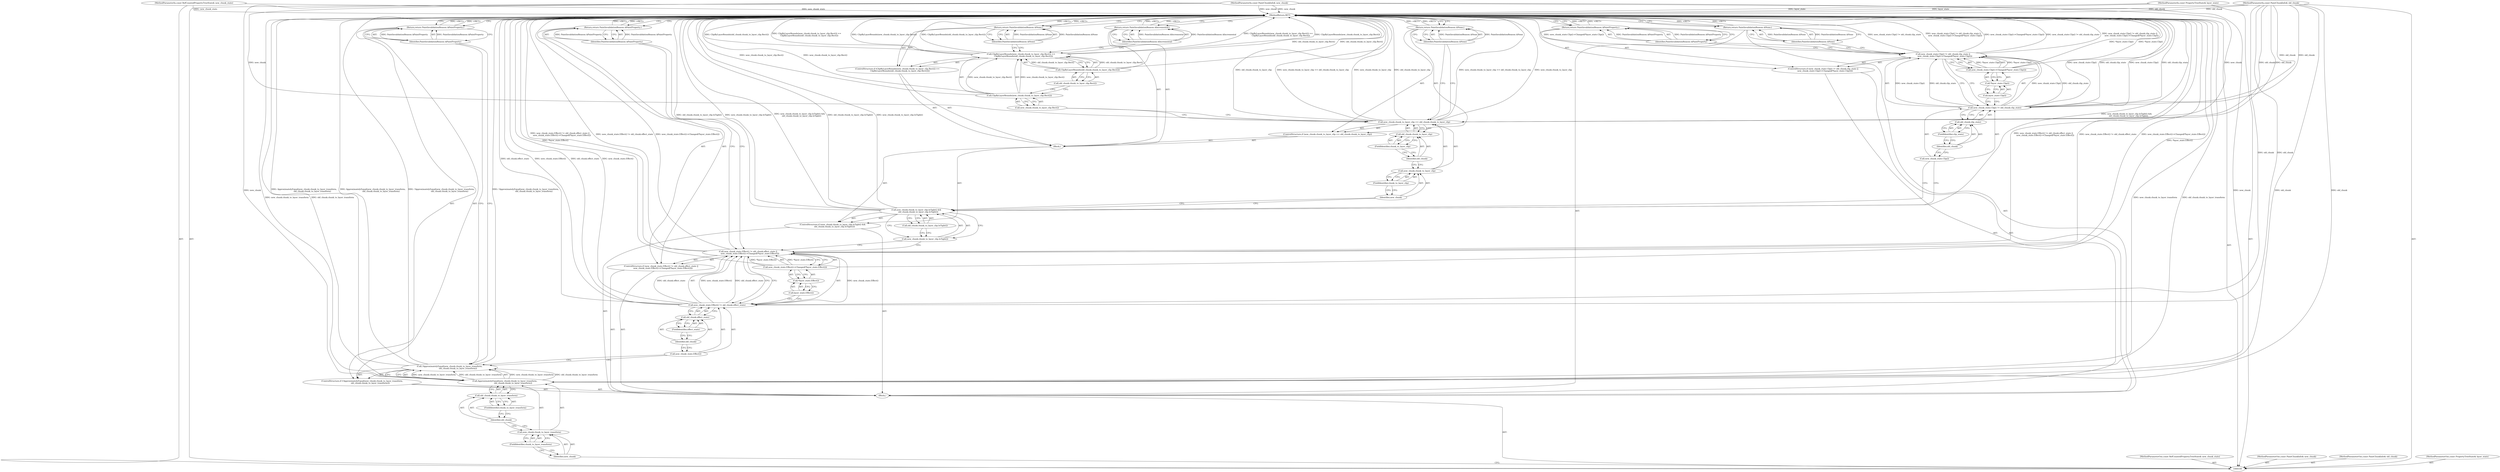 digraph "1_Chrome_f911e11e7f6b5c0d6f5ee694a9871de6619889f7_19" {
"1000168" [label="(MethodReturn,RET)"];
"1000117" [label="(ControlStructure,if (new_chunk_state.Effect() != old_chunk.effect_state ||\n      new_chunk_state.Effect()->Changed(*layer_state.Effect())))"];
"1000121" [label="(Call,old_chunk.effect_state)"];
"1000122" [label="(Identifier,old_chunk)"];
"1000123" [label="(FieldIdentifier,effect_state)"];
"1000118" [label="(Call,new_chunk_state.Effect() != old_chunk.effect_state ||\n      new_chunk_state.Effect()->Changed(*layer_state.Effect()))"];
"1000119" [label="(Call,new_chunk_state.Effect() != old_chunk.effect_state)"];
"1000120" [label="(Call,new_chunk_state.Effect())"];
"1000125" [label="(Call,*layer_state.Effect())"];
"1000126" [label="(Call,layer_state.Effect())"];
"1000124" [label="(Call,new_chunk_state.Effect()->Changed(*layer_state.Effect()))"];
"1000128" [label="(Identifier,PaintInvalidationReason::kPaintProperty)"];
"1000127" [label="(Return,return PaintInvalidationReason::kPaintProperty;)"];
"1000129" [label="(ControlStructure,if (new_chunk.chunk_to_layer_clip.IsTight() &&\n      old_chunk.chunk_to_layer_clip.IsTight()))"];
"1000130" [label="(Call,new_chunk.chunk_to_layer_clip.IsTight() &&\n      old_chunk.chunk_to_layer_clip.IsTight())"];
"1000131" [label="(Call,new_chunk.chunk_to_layer_clip.IsTight())"];
"1000133" [label="(Block,)"];
"1000132" [label="(Call,old_chunk.chunk_to_layer_clip.IsTight())"];
"1000138" [label="(FieldIdentifier,chunk_to_layer_clip)"];
"1000134" [label="(ControlStructure,if (new_chunk.chunk_to_layer_clip == old_chunk.chunk_to_layer_clip))"];
"1000139" [label="(Call,old_chunk.chunk_to_layer_clip)"];
"1000140" [label="(Identifier,old_chunk)"];
"1000141" [label="(FieldIdentifier,chunk_to_layer_clip)"];
"1000135" [label="(Call,new_chunk.chunk_to_layer_clip == old_chunk.chunk_to_layer_clip)"];
"1000136" [label="(Call,new_chunk.chunk_to_layer_clip)"];
"1000137" [label="(Identifier,new_chunk)"];
"1000143" [label="(Identifier,PaintInvalidationReason::kNone)"];
"1000142" [label="(Return,return PaintInvalidationReason::kNone;)"];
"1000147" [label="(Call,new_chunk.chunk_to_layer_clip.Rect())"];
"1000144" [label="(ControlStructure,if (ClipByLayerBounds(new_chunk.chunk_to_layer_clip.Rect()) ==\n        ClipByLayerBounds(old_chunk.chunk_to_layer_clip.Rect())))"];
"1000145" [label="(Call,ClipByLayerBounds(new_chunk.chunk_to_layer_clip.Rect()) ==\n        ClipByLayerBounds(old_chunk.chunk_to_layer_clip.Rect()))"];
"1000146" [label="(Call,ClipByLayerBounds(new_chunk.chunk_to_layer_clip.Rect()))"];
"1000149" [label="(Call,old_chunk.chunk_to_layer_clip.Rect())"];
"1000148" [label="(Call,ClipByLayerBounds(old_chunk.chunk_to_layer_clip.Rect()))"];
"1000101" [label="(MethodParameterIn,const RefCountedPropertyTreeState& new_chunk_state)"];
"1000250" [label="(MethodParameterOut,const RefCountedPropertyTreeState& new_chunk_state)"];
"1000151" [label="(Identifier,PaintInvalidationReason::kNone)"];
"1000150" [label="(Return,return PaintInvalidationReason::kNone;)"];
"1000153" [label="(Identifier,PaintInvalidationReason::kIncremental)"];
"1000152" [label="(Return,return PaintInvalidationReason::kIncremental;)"];
"1000154" [label="(ControlStructure,if (new_chunk_state.Clip() != old_chunk.clip_state ||\n      new_chunk_state.Clip()->Changed(*layer_state.Clip())))"];
"1000158" [label="(Call,old_chunk.clip_state)"];
"1000159" [label="(Identifier,old_chunk)"];
"1000160" [label="(FieldIdentifier,clip_state)"];
"1000155" [label="(Call,new_chunk_state.Clip() != old_chunk.clip_state ||\n      new_chunk_state.Clip()->Changed(*layer_state.Clip()))"];
"1000156" [label="(Call,new_chunk_state.Clip() != old_chunk.clip_state)"];
"1000157" [label="(Call,new_chunk_state.Clip())"];
"1000162" [label="(Call,*layer_state.Clip())"];
"1000163" [label="(Call,layer_state.Clip())"];
"1000161" [label="(Call,new_chunk_state.Clip()->Changed(*layer_state.Clip()))"];
"1000165" [label="(Identifier,PaintInvalidationReason::kPaintProperty)"];
"1000164" [label="(Return,return PaintInvalidationReason::kPaintProperty;)"];
"1000166" [label="(Return,return PaintInvalidationReason::kNone;)"];
"1000167" [label="(Identifier,PaintInvalidationReason::kNone)"];
"1000102" [label="(MethodParameterIn,const PaintChunkInfo& new_chunk)"];
"1000251" [label="(MethodParameterOut,const PaintChunkInfo& new_chunk)"];
"1000103" [label="(MethodParameterIn,const PaintChunkInfo& old_chunk)"];
"1000252" [label="(MethodParameterOut,const PaintChunkInfo& old_chunk)"];
"1000105" [label="(Block,)"];
"1000104" [label="(MethodParameterIn,const PropertyTreeState& layer_state)"];
"1000253" [label="(MethodParameterOut,const PropertyTreeState& layer_state)"];
"1000106" [label="(ControlStructure,if (!ApproximatelyEqual(new_chunk.chunk_to_layer_transform,\n                          old_chunk.chunk_to_layer_transform)))"];
"1000109" [label="(Call,new_chunk.chunk_to_layer_transform)"];
"1000110" [label="(Identifier,new_chunk)"];
"1000111" [label="(FieldIdentifier,chunk_to_layer_transform)"];
"1000107" [label="(Call,!ApproximatelyEqual(new_chunk.chunk_to_layer_transform,\n                          old_chunk.chunk_to_layer_transform))"];
"1000108" [label="(Call,ApproximatelyEqual(new_chunk.chunk_to_layer_transform,\n                          old_chunk.chunk_to_layer_transform))"];
"1000112" [label="(Call,old_chunk.chunk_to_layer_transform)"];
"1000113" [label="(Identifier,old_chunk)"];
"1000114" [label="(FieldIdentifier,chunk_to_layer_transform)"];
"1000116" [label="(Identifier,PaintInvalidationReason::kPaintProperty)"];
"1000115" [label="(Return,return PaintInvalidationReason::kPaintProperty;)"];
"1000168" -> "1000100"  [label="AST: "];
"1000168" -> "1000115"  [label="CFG: "];
"1000168" -> "1000127"  [label="CFG: "];
"1000168" -> "1000142"  [label="CFG: "];
"1000168" -> "1000150"  [label="CFG: "];
"1000168" -> "1000152"  [label="CFG: "];
"1000168" -> "1000164"  [label="CFG: "];
"1000168" -> "1000166"  [label="CFG: "];
"1000152" -> "1000168"  [label="DDG: <RET>"];
"1000127" -> "1000168"  [label="DDG: <RET>"];
"1000124" -> "1000168"  [label="DDG: *layer_state.Effect()"];
"1000107" -> "1000168"  [label="DDG: ApproximatelyEqual(new_chunk.chunk_to_layer_transform,\n                          old_chunk.chunk_to_layer_transform)"];
"1000107" -> "1000168"  [label="DDG: !ApproximatelyEqual(new_chunk.chunk_to_layer_transform,\n                          old_chunk.chunk_to_layer_transform)"];
"1000156" -> "1000168"  [label="DDG: new_chunk_state.Clip()"];
"1000156" -> "1000168"  [label="DDG: old_chunk.clip_state"];
"1000104" -> "1000168"  [label="DDG: layer_state"];
"1000119" -> "1000168"  [label="DDG: old_chunk.effect_state"];
"1000119" -> "1000168"  [label="DDG: new_chunk_state.Effect()"];
"1000118" -> "1000168"  [label="DDG: new_chunk_state.Effect() != old_chunk.effect_state ||\n      new_chunk_state.Effect()->Changed(*layer_state.Effect())"];
"1000118" -> "1000168"  [label="DDG: new_chunk_state.Effect() != old_chunk.effect_state"];
"1000118" -> "1000168"  [label="DDG: new_chunk_state.Effect()->Changed(*layer_state.Effect())"];
"1000155" -> "1000168"  [label="DDG: new_chunk_state.Clip() != old_chunk.clip_state"];
"1000155" -> "1000168"  [label="DDG: new_chunk_state.Clip() != old_chunk.clip_state ||\n      new_chunk_state.Clip()->Changed(*layer_state.Clip())"];
"1000155" -> "1000168"  [label="DDG: new_chunk_state.Clip()->Changed(*layer_state.Clip())"];
"1000108" -> "1000168"  [label="DDG: new_chunk.chunk_to_layer_transform"];
"1000108" -> "1000168"  [label="DDG: old_chunk.chunk_to_layer_transform"];
"1000130" -> "1000168"  [label="DDG: new_chunk.chunk_to_layer_clip.IsTight() &&\n      old_chunk.chunk_to_layer_clip.IsTight()"];
"1000130" -> "1000168"  [label="DDG: old_chunk.chunk_to_layer_clip.IsTight()"];
"1000130" -> "1000168"  [label="DDG: new_chunk.chunk_to_layer_clip.IsTight()"];
"1000135" -> "1000168"  [label="DDG: old_chunk.chunk_to_layer_clip"];
"1000135" -> "1000168"  [label="DDG: new_chunk.chunk_to_layer_clip == old_chunk.chunk_to_layer_clip"];
"1000135" -> "1000168"  [label="DDG: new_chunk.chunk_to_layer_clip"];
"1000103" -> "1000168"  [label="DDG: old_chunk"];
"1000148" -> "1000168"  [label="DDG: old_chunk.chunk_to_layer_clip.Rect()"];
"1000145" -> "1000168"  [label="DDG: ClipByLayerBounds(old_chunk.chunk_to_layer_clip.Rect())"];
"1000145" -> "1000168"  [label="DDG: ClipByLayerBounds(new_chunk.chunk_to_layer_clip.Rect()) ==\n        ClipByLayerBounds(old_chunk.chunk_to_layer_clip.Rect())"];
"1000145" -> "1000168"  [label="DDG: ClipByLayerBounds(new_chunk.chunk_to_layer_clip.Rect())"];
"1000102" -> "1000168"  [label="DDG: new_chunk"];
"1000101" -> "1000168"  [label="DDG: new_chunk_state"];
"1000161" -> "1000168"  [label="DDG: *layer_state.Clip()"];
"1000146" -> "1000168"  [label="DDG: new_chunk.chunk_to_layer_clip.Rect()"];
"1000142" -> "1000168"  [label="DDG: <RET>"];
"1000166" -> "1000168"  [label="DDG: <RET>"];
"1000164" -> "1000168"  [label="DDG: <RET>"];
"1000115" -> "1000168"  [label="DDG: <RET>"];
"1000150" -> "1000168"  [label="DDG: <RET>"];
"1000117" -> "1000105"  [label="AST: "];
"1000118" -> "1000117"  [label="AST: "];
"1000127" -> "1000117"  [label="AST: "];
"1000121" -> "1000119"  [label="AST: "];
"1000121" -> "1000123"  [label="CFG: "];
"1000122" -> "1000121"  [label="AST: "];
"1000123" -> "1000121"  [label="AST: "];
"1000119" -> "1000121"  [label="CFG: "];
"1000122" -> "1000121"  [label="AST: "];
"1000122" -> "1000120"  [label="CFG: "];
"1000123" -> "1000122"  [label="CFG: "];
"1000123" -> "1000121"  [label="AST: "];
"1000123" -> "1000122"  [label="CFG: "];
"1000121" -> "1000123"  [label="CFG: "];
"1000118" -> "1000117"  [label="AST: "];
"1000118" -> "1000119"  [label="CFG: "];
"1000118" -> "1000124"  [label="CFG: "];
"1000119" -> "1000118"  [label="AST: "];
"1000124" -> "1000118"  [label="AST: "];
"1000128" -> "1000118"  [label="CFG: "];
"1000131" -> "1000118"  [label="CFG: "];
"1000118" -> "1000168"  [label="DDG: new_chunk_state.Effect() != old_chunk.effect_state ||\n      new_chunk_state.Effect()->Changed(*layer_state.Effect())"];
"1000118" -> "1000168"  [label="DDG: new_chunk_state.Effect() != old_chunk.effect_state"];
"1000118" -> "1000168"  [label="DDG: new_chunk_state.Effect()->Changed(*layer_state.Effect())"];
"1000119" -> "1000118"  [label="DDG: new_chunk_state.Effect()"];
"1000119" -> "1000118"  [label="DDG: old_chunk.effect_state"];
"1000124" -> "1000118"  [label="DDG: *layer_state.Effect()"];
"1000119" -> "1000118"  [label="AST: "];
"1000119" -> "1000121"  [label="CFG: "];
"1000120" -> "1000119"  [label="AST: "];
"1000121" -> "1000119"  [label="AST: "];
"1000126" -> "1000119"  [label="CFG: "];
"1000118" -> "1000119"  [label="CFG: "];
"1000119" -> "1000168"  [label="DDG: old_chunk.effect_state"];
"1000119" -> "1000168"  [label="DDG: new_chunk_state.Effect()"];
"1000119" -> "1000118"  [label="DDG: new_chunk_state.Effect()"];
"1000119" -> "1000118"  [label="DDG: old_chunk.effect_state"];
"1000103" -> "1000119"  [label="DDG: old_chunk"];
"1000120" -> "1000119"  [label="AST: "];
"1000120" -> "1000107"  [label="CFG: "];
"1000122" -> "1000120"  [label="CFG: "];
"1000125" -> "1000124"  [label="AST: "];
"1000125" -> "1000126"  [label="CFG: "];
"1000126" -> "1000125"  [label="AST: "];
"1000124" -> "1000125"  [label="CFG: "];
"1000126" -> "1000125"  [label="AST: "];
"1000126" -> "1000119"  [label="CFG: "];
"1000125" -> "1000126"  [label="CFG: "];
"1000124" -> "1000118"  [label="AST: "];
"1000124" -> "1000125"  [label="CFG: "];
"1000125" -> "1000124"  [label="AST: "];
"1000118" -> "1000124"  [label="CFG: "];
"1000124" -> "1000168"  [label="DDG: *layer_state.Effect()"];
"1000124" -> "1000118"  [label="DDG: *layer_state.Effect()"];
"1000128" -> "1000127"  [label="AST: "];
"1000128" -> "1000118"  [label="CFG: "];
"1000127" -> "1000128"  [label="CFG: "];
"1000128" -> "1000127"  [label="DDG: PaintInvalidationReason::kPaintProperty"];
"1000127" -> "1000117"  [label="AST: "];
"1000127" -> "1000128"  [label="CFG: "];
"1000128" -> "1000127"  [label="AST: "];
"1000168" -> "1000127"  [label="CFG: "];
"1000127" -> "1000168"  [label="DDG: <RET>"];
"1000128" -> "1000127"  [label="DDG: PaintInvalidationReason::kPaintProperty"];
"1000129" -> "1000105"  [label="AST: "];
"1000130" -> "1000129"  [label="AST: "];
"1000133" -> "1000129"  [label="AST: "];
"1000130" -> "1000129"  [label="AST: "];
"1000130" -> "1000131"  [label="CFG: "];
"1000130" -> "1000132"  [label="CFG: "];
"1000131" -> "1000130"  [label="AST: "];
"1000132" -> "1000130"  [label="AST: "];
"1000137" -> "1000130"  [label="CFG: "];
"1000157" -> "1000130"  [label="CFG: "];
"1000130" -> "1000168"  [label="DDG: new_chunk.chunk_to_layer_clip.IsTight() &&\n      old_chunk.chunk_to_layer_clip.IsTight()"];
"1000130" -> "1000168"  [label="DDG: old_chunk.chunk_to_layer_clip.IsTight()"];
"1000130" -> "1000168"  [label="DDG: new_chunk.chunk_to_layer_clip.IsTight()"];
"1000131" -> "1000130"  [label="AST: "];
"1000131" -> "1000118"  [label="CFG: "];
"1000132" -> "1000131"  [label="CFG: "];
"1000130" -> "1000131"  [label="CFG: "];
"1000133" -> "1000129"  [label="AST: "];
"1000134" -> "1000133"  [label="AST: "];
"1000144" -> "1000133"  [label="AST: "];
"1000152" -> "1000133"  [label="AST: "];
"1000132" -> "1000130"  [label="AST: "];
"1000132" -> "1000131"  [label="CFG: "];
"1000130" -> "1000132"  [label="CFG: "];
"1000138" -> "1000136"  [label="AST: "];
"1000138" -> "1000137"  [label="CFG: "];
"1000136" -> "1000138"  [label="CFG: "];
"1000134" -> "1000133"  [label="AST: "];
"1000135" -> "1000134"  [label="AST: "];
"1000142" -> "1000134"  [label="AST: "];
"1000139" -> "1000135"  [label="AST: "];
"1000139" -> "1000141"  [label="CFG: "];
"1000140" -> "1000139"  [label="AST: "];
"1000141" -> "1000139"  [label="AST: "];
"1000135" -> "1000139"  [label="CFG: "];
"1000140" -> "1000139"  [label="AST: "];
"1000140" -> "1000136"  [label="CFG: "];
"1000141" -> "1000140"  [label="CFG: "];
"1000141" -> "1000139"  [label="AST: "];
"1000141" -> "1000140"  [label="CFG: "];
"1000139" -> "1000141"  [label="CFG: "];
"1000135" -> "1000134"  [label="AST: "];
"1000135" -> "1000139"  [label="CFG: "];
"1000136" -> "1000135"  [label="AST: "];
"1000139" -> "1000135"  [label="AST: "];
"1000143" -> "1000135"  [label="CFG: "];
"1000147" -> "1000135"  [label="CFG: "];
"1000135" -> "1000168"  [label="DDG: old_chunk.chunk_to_layer_clip"];
"1000135" -> "1000168"  [label="DDG: new_chunk.chunk_to_layer_clip == old_chunk.chunk_to_layer_clip"];
"1000135" -> "1000168"  [label="DDG: new_chunk.chunk_to_layer_clip"];
"1000102" -> "1000135"  [label="DDG: new_chunk"];
"1000103" -> "1000135"  [label="DDG: old_chunk"];
"1000136" -> "1000135"  [label="AST: "];
"1000136" -> "1000138"  [label="CFG: "];
"1000137" -> "1000136"  [label="AST: "];
"1000138" -> "1000136"  [label="AST: "];
"1000140" -> "1000136"  [label="CFG: "];
"1000137" -> "1000136"  [label="AST: "];
"1000137" -> "1000130"  [label="CFG: "];
"1000138" -> "1000137"  [label="CFG: "];
"1000143" -> "1000142"  [label="AST: "];
"1000143" -> "1000135"  [label="CFG: "];
"1000142" -> "1000143"  [label="CFG: "];
"1000143" -> "1000142"  [label="DDG: PaintInvalidationReason::kNone"];
"1000142" -> "1000134"  [label="AST: "];
"1000142" -> "1000143"  [label="CFG: "];
"1000143" -> "1000142"  [label="AST: "];
"1000168" -> "1000142"  [label="CFG: "];
"1000142" -> "1000168"  [label="DDG: <RET>"];
"1000143" -> "1000142"  [label="DDG: PaintInvalidationReason::kNone"];
"1000147" -> "1000146"  [label="AST: "];
"1000147" -> "1000135"  [label="CFG: "];
"1000146" -> "1000147"  [label="CFG: "];
"1000144" -> "1000133"  [label="AST: "];
"1000145" -> "1000144"  [label="AST: "];
"1000150" -> "1000144"  [label="AST: "];
"1000145" -> "1000144"  [label="AST: "];
"1000145" -> "1000148"  [label="CFG: "];
"1000146" -> "1000145"  [label="AST: "];
"1000148" -> "1000145"  [label="AST: "];
"1000151" -> "1000145"  [label="CFG: "];
"1000153" -> "1000145"  [label="CFG: "];
"1000145" -> "1000168"  [label="DDG: ClipByLayerBounds(old_chunk.chunk_to_layer_clip.Rect())"];
"1000145" -> "1000168"  [label="DDG: ClipByLayerBounds(new_chunk.chunk_to_layer_clip.Rect()) ==\n        ClipByLayerBounds(old_chunk.chunk_to_layer_clip.Rect())"];
"1000145" -> "1000168"  [label="DDG: ClipByLayerBounds(new_chunk.chunk_to_layer_clip.Rect())"];
"1000146" -> "1000145"  [label="DDG: new_chunk.chunk_to_layer_clip.Rect()"];
"1000148" -> "1000145"  [label="DDG: old_chunk.chunk_to_layer_clip.Rect()"];
"1000146" -> "1000145"  [label="AST: "];
"1000146" -> "1000147"  [label="CFG: "];
"1000147" -> "1000146"  [label="AST: "];
"1000149" -> "1000146"  [label="CFG: "];
"1000146" -> "1000168"  [label="DDG: new_chunk.chunk_to_layer_clip.Rect()"];
"1000146" -> "1000145"  [label="DDG: new_chunk.chunk_to_layer_clip.Rect()"];
"1000149" -> "1000148"  [label="AST: "];
"1000149" -> "1000146"  [label="CFG: "];
"1000148" -> "1000149"  [label="CFG: "];
"1000148" -> "1000145"  [label="AST: "];
"1000148" -> "1000149"  [label="CFG: "];
"1000149" -> "1000148"  [label="AST: "];
"1000145" -> "1000148"  [label="CFG: "];
"1000148" -> "1000168"  [label="DDG: old_chunk.chunk_to_layer_clip.Rect()"];
"1000148" -> "1000145"  [label="DDG: old_chunk.chunk_to_layer_clip.Rect()"];
"1000101" -> "1000100"  [label="AST: "];
"1000101" -> "1000168"  [label="DDG: new_chunk_state"];
"1000250" -> "1000100"  [label="AST: "];
"1000151" -> "1000150"  [label="AST: "];
"1000151" -> "1000145"  [label="CFG: "];
"1000150" -> "1000151"  [label="CFG: "];
"1000151" -> "1000150"  [label="DDG: PaintInvalidationReason::kNone"];
"1000150" -> "1000144"  [label="AST: "];
"1000150" -> "1000151"  [label="CFG: "];
"1000151" -> "1000150"  [label="AST: "];
"1000168" -> "1000150"  [label="CFG: "];
"1000150" -> "1000168"  [label="DDG: <RET>"];
"1000151" -> "1000150"  [label="DDG: PaintInvalidationReason::kNone"];
"1000153" -> "1000152"  [label="AST: "];
"1000153" -> "1000145"  [label="CFG: "];
"1000152" -> "1000153"  [label="CFG: "];
"1000153" -> "1000152"  [label="DDG: PaintInvalidationReason::kIncremental"];
"1000152" -> "1000133"  [label="AST: "];
"1000152" -> "1000153"  [label="CFG: "];
"1000153" -> "1000152"  [label="AST: "];
"1000168" -> "1000152"  [label="CFG: "];
"1000152" -> "1000168"  [label="DDG: <RET>"];
"1000153" -> "1000152"  [label="DDG: PaintInvalidationReason::kIncremental"];
"1000154" -> "1000105"  [label="AST: "];
"1000155" -> "1000154"  [label="AST: "];
"1000164" -> "1000154"  [label="AST: "];
"1000158" -> "1000156"  [label="AST: "];
"1000158" -> "1000160"  [label="CFG: "];
"1000159" -> "1000158"  [label="AST: "];
"1000160" -> "1000158"  [label="AST: "];
"1000156" -> "1000158"  [label="CFG: "];
"1000159" -> "1000158"  [label="AST: "];
"1000159" -> "1000157"  [label="CFG: "];
"1000160" -> "1000159"  [label="CFG: "];
"1000160" -> "1000158"  [label="AST: "];
"1000160" -> "1000159"  [label="CFG: "];
"1000158" -> "1000160"  [label="CFG: "];
"1000155" -> "1000154"  [label="AST: "];
"1000155" -> "1000156"  [label="CFG: "];
"1000155" -> "1000161"  [label="CFG: "];
"1000156" -> "1000155"  [label="AST: "];
"1000161" -> "1000155"  [label="AST: "];
"1000165" -> "1000155"  [label="CFG: "];
"1000167" -> "1000155"  [label="CFG: "];
"1000155" -> "1000168"  [label="DDG: new_chunk_state.Clip() != old_chunk.clip_state"];
"1000155" -> "1000168"  [label="DDG: new_chunk_state.Clip() != old_chunk.clip_state ||\n      new_chunk_state.Clip()->Changed(*layer_state.Clip())"];
"1000155" -> "1000168"  [label="DDG: new_chunk_state.Clip()->Changed(*layer_state.Clip())"];
"1000156" -> "1000155"  [label="DDG: new_chunk_state.Clip()"];
"1000156" -> "1000155"  [label="DDG: old_chunk.clip_state"];
"1000161" -> "1000155"  [label="DDG: *layer_state.Clip()"];
"1000156" -> "1000155"  [label="AST: "];
"1000156" -> "1000158"  [label="CFG: "];
"1000157" -> "1000156"  [label="AST: "];
"1000158" -> "1000156"  [label="AST: "];
"1000163" -> "1000156"  [label="CFG: "];
"1000155" -> "1000156"  [label="CFG: "];
"1000156" -> "1000168"  [label="DDG: new_chunk_state.Clip()"];
"1000156" -> "1000168"  [label="DDG: old_chunk.clip_state"];
"1000156" -> "1000155"  [label="DDG: new_chunk_state.Clip()"];
"1000156" -> "1000155"  [label="DDG: old_chunk.clip_state"];
"1000103" -> "1000156"  [label="DDG: old_chunk"];
"1000157" -> "1000156"  [label="AST: "];
"1000157" -> "1000130"  [label="CFG: "];
"1000159" -> "1000157"  [label="CFG: "];
"1000162" -> "1000161"  [label="AST: "];
"1000162" -> "1000163"  [label="CFG: "];
"1000163" -> "1000162"  [label="AST: "];
"1000161" -> "1000162"  [label="CFG: "];
"1000163" -> "1000162"  [label="AST: "];
"1000163" -> "1000156"  [label="CFG: "];
"1000162" -> "1000163"  [label="CFG: "];
"1000161" -> "1000155"  [label="AST: "];
"1000161" -> "1000162"  [label="CFG: "];
"1000162" -> "1000161"  [label="AST: "];
"1000155" -> "1000161"  [label="CFG: "];
"1000161" -> "1000168"  [label="DDG: *layer_state.Clip()"];
"1000161" -> "1000155"  [label="DDG: *layer_state.Clip()"];
"1000165" -> "1000164"  [label="AST: "];
"1000165" -> "1000155"  [label="CFG: "];
"1000164" -> "1000165"  [label="CFG: "];
"1000165" -> "1000164"  [label="DDG: PaintInvalidationReason::kPaintProperty"];
"1000164" -> "1000154"  [label="AST: "];
"1000164" -> "1000165"  [label="CFG: "];
"1000165" -> "1000164"  [label="AST: "];
"1000168" -> "1000164"  [label="CFG: "];
"1000164" -> "1000168"  [label="DDG: <RET>"];
"1000165" -> "1000164"  [label="DDG: PaintInvalidationReason::kPaintProperty"];
"1000166" -> "1000105"  [label="AST: "];
"1000166" -> "1000167"  [label="CFG: "];
"1000167" -> "1000166"  [label="AST: "];
"1000168" -> "1000166"  [label="CFG: "];
"1000166" -> "1000168"  [label="DDG: <RET>"];
"1000167" -> "1000166"  [label="DDG: PaintInvalidationReason::kNone"];
"1000167" -> "1000166"  [label="AST: "];
"1000167" -> "1000155"  [label="CFG: "];
"1000166" -> "1000167"  [label="CFG: "];
"1000167" -> "1000166"  [label="DDG: PaintInvalidationReason::kNone"];
"1000102" -> "1000100"  [label="AST: "];
"1000102" -> "1000168"  [label="DDG: new_chunk"];
"1000102" -> "1000108"  [label="DDG: new_chunk"];
"1000102" -> "1000135"  [label="DDG: new_chunk"];
"1000251" -> "1000100"  [label="AST: "];
"1000103" -> "1000100"  [label="AST: "];
"1000103" -> "1000168"  [label="DDG: old_chunk"];
"1000103" -> "1000108"  [label="DDG: old_chunk"];
"1000103" -> "1000119"  [label="DDG: old_chunk"];
"1000103" -> "1000135"  [label="DDG: old_chunk"];
"1000103" -> "1000156"  [label="DDG: old_chunk"];
"1000252" -> "1000100"  [label="AST: "];
"1000105" -> "1000100"  [label="AST: "];
"1000106" -> "1000105"  [label="AST: "];
"1000117" -> "1000105"  [label="AST: "];
"1000129" -> "1000105"  [label="AST: "];
"1000154" -> "1000105"  [label="AST: "];
"1000166" -> "1000105"  [label="AST: "];
"1000104" -> "1000100"  [label="AST: "];
"1000104" -> "1000168"  [label="DDG: layer_state"];
"1000253" -> "1000100"  [label="AST: "];
"1000106" -> "1000105"  [label="AST: "];
"1000107" -> "1000106"  [label="AST: "];
"1000115" -> "1000106"  [label="AST: "];
"1000109" -> "1000108"  [label="AST: "];
"1000109" -> "1000111"  [label="CFG: "];
"1000110" -> "1000109"  [label="AST: "];
"1000111" -> "1000109"  [label="AST: "];
"1000113" -> "1000109"  [label="CFG: "];
"1000110" -> "1000109"  [label="AST: "];
"1000110" -> "1000100"  [label="CFG: "];
"1000111" -> "1000110"  [label="CFG: "];
"1000111" -> "1000109"  [label="AST: "];
"1000111" -> "1000110"  [label="CFG: "];
"1000109" -> "1000111"  [label="CFG: "];
"1000107" -> "1000106"  [label="AST: "];
"1000107" -> "1000108"  [label="CFG: "];
"1000108" -> "1000107"  [label="AST: "];
"1000116" -> "1000107"  [label="CFG: "];
"1000120" -> "1000107"  [label="CFG: "];
"1000107" -> "1000168"  [label="DDG: ApproximatelyEqual(new_chunk.chunk_to_layer_transform,\n                          old_chunk.chunk_to_layer_transform)"];
"1000107" -> "1000168"  [label="DDG: !ApproximatelyEqual(new_chunk.chunk_to_layer_transform,\n                          old_chunk.chunk_to_layer_transform)"];
"1000108" -> "1000107"  [label="DDG: new_chunk.chunk_to_layer_transform"];
"1000108" -> "1000107"  [label="DDG: old_chunk.chunk_to_layer_transform"];
"1000108" -> "1000107"  [label="AST: "];
"1000108" -> "1000112"  [label="CFG: "];
"1000109" -> "1000108"  [label="AST: "];
"1000112" -> "1000108"  [label="AST: "];
"1000107" -> "1000108"  [label="CFG: "];
"1000108" -> "1000168"  [label="DDG: new_chunk.chunk_to_layer_transform"];
"1000108" -> "1000168"  [label="DDG: old_chunk.chunk_to_layer_transform"];
"1000108" -> "1000107"  [label="DDG: new_chunk.chunk_to_layer_transform"];
"1000108" -> "1000107"  [label="DDG: old_chunk.chunk_to_layer_transform"];
"1000102" -> "1000108"  [label="DDG: new_chunk"];
"1000103" -> "1000108"  [label="DDG: old_chunk"];
"1000112" -> "1000108"  [label="AST: "];
"1000112" -> "1000114"  [label="CFG: "];
"1000113" -> "1000112"  [label="AST: "];
"1000114" -> "1000112"  [label="AST: "];
"1000108" -> "1000112"  [label="CFG: "];
"1000113" -> "1000112"  [label="AST: "];
"1000113" -> "1000109"  [label="CFG: "];
"1000114" -> "1000113"  [label="CFG: "];
"1000114" -> "1000112"  [label="AST: "];
"1000114" -> "1000113"  [label="CFG: "];
"1000112" -> "1000114"  [label="CFG: "];
"1000116" -> "1000115"  [label="AST: "];
"1000116" -> "1000107"  [label="CFG: "];
"1000115" -> "1000116"  [label="CFG: "];
"1000116" -> "1000115"  [label="DDG: PaintInvalidationReason::kPaintProperty"];
"1000115" -> "1000106"  [label="AST: "];
"1000115" -> "1000116"  [label="CFG: "];
"1000116" -> "1000115"  [label="AST: "];
"1000168" -> "1000115"  [label="CFG: "];
"1000115" -> "1000168"  [label="DDG: <RET>"];
"1000116" -> "1000115"  [label="DDG: PaintInvalidationReason::kPaintProperty"];
}
